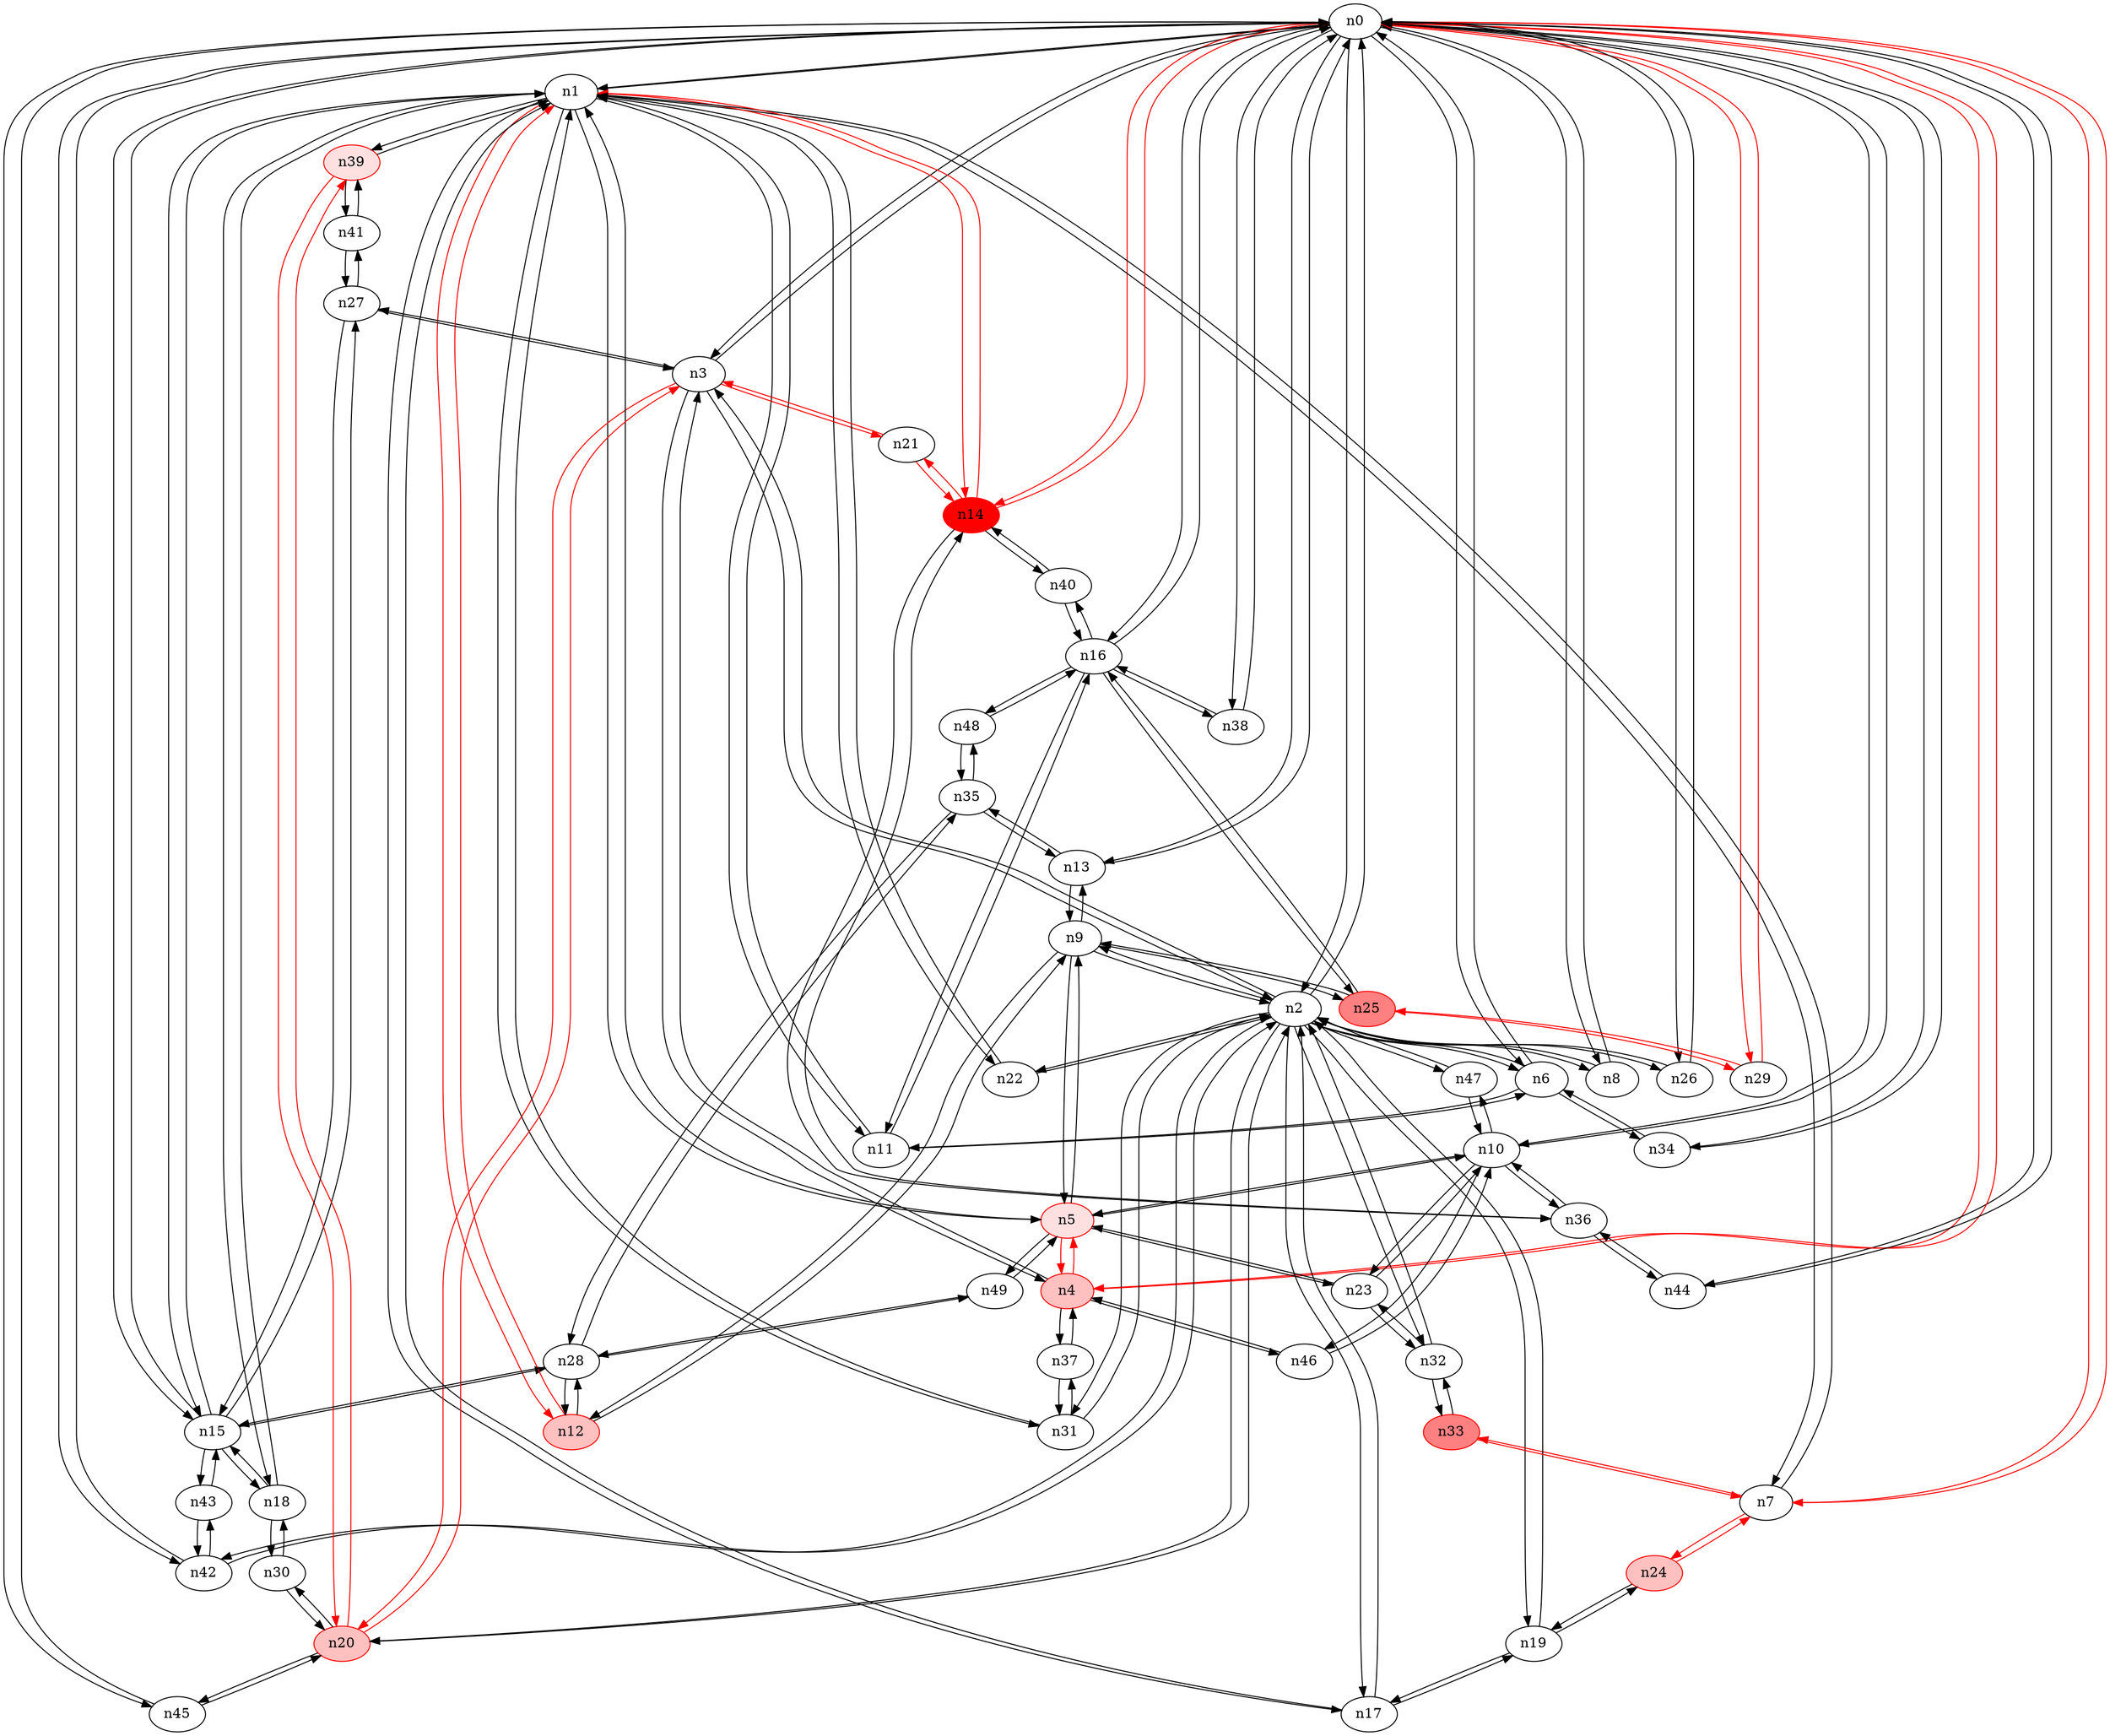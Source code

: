 strict digraph {
n0 [type=switch];
n1 [type=switch];
n2 [type=switch];
n3 [type=switch];
n4 [type=switch, color="#FF0000", style=filled, fillcolor="#FFC0C0"];
n6 [type=switch];
n7 [type=switch];
n8 [type=switch];
n10 [type=switch];
n13 [type=switch];
n14 [type=switch, color="#FF0000", style=filled, fillcolor="#FF0000"];
n15 [type=switch];
n16 [type=switch];
n26 [type=switch];
n29 [type=switch];
n34 [type=switch];
n38 [type=switch];
n42 [type=switch];
n44 [type=switch];
n45 [type=switch];
n5 [type=host, color="#FF0000", style=filled, fillcolor="#FFE0E0"];
n11 [type=switch];
n12 [type=host, color="#FF0000", style=filled, fillcolor="#FFC0C0"];
n17 [type=switch];
n18 [type=switch];
n22 [type=switch];
n31 [type=switch];
n39 [type=host, color="#FF0000", style=filled, fillcolor="#FFE0E0"];
n9 [type=switch];
n19 [type=switch];
n20 [type=switch, color="#FF0000", style=filled, fillcolor="#FFC0C0"];
n32 [type=switch];
n47 [type=switch];
n21 [type=switch];
n27 [type=switch];
n37 [type=switch];
n46 [type=switch];
n23 [type=switch];
n49 [type=switch];
n24 [type=host, color="#FF0000", style=filled, fillcolor="#FFC0C0"];
n33 [type=switch, color="#FF0000", style=filled, fillcolor="#FF8080"];
n25 [type=host, color="#FF0000", style=filled, fillcolor="#FF8080"];
n36 [type=switch];
n28 [type=switch];
n35 [type=switch];
n40 [type=switch];
n43 [type=switch];
n48 [type=switch];
n30 [type=switch];
n41 [type=switch];
n0 -> n1 [src_port=0, dst_port=0];
n0 -> n2 [src_port=0, dst_port=0];
n0 -> n3 [src_port=0, dst_port=0];
n0 -> n4 [src_port=0, dst_port=0, color="#FF0000"];
n0 -> n6 [src_port=0, dst_port=0];
n0 -> n7 [src_port=0, dst_port=0, color="#FF0000"];
n0 -> n8 [src_port=0, dst_port=0];
n0 -> n10 [src_port=0, dst_port=0];
n0 -> n13 [src_port=0, dst_port=0];
n0 -> n14 [src_port=0, dst_port=0, color="#FF0000"];
n0 -> n15 [src_port=0, dst_port=0];
n0 -> n16 [src_port=0, dst_port=0];
n0 -> n26 [src_port=0, dst_port=0];
n0 -> n29 [src_port=0, dst_port=0, color="#FF0000"];
n0 -> n34 [src_port=0, dst_port=0];
n0 -> n38 [src_port=0, dst_port=0];
n0 -> n42 [src_port=0, dst_port=0];
n0 -> n44 [src_port=0, dst_port=0];
n0 -> n45 [src_port=0, dst_port=0];
n1 -> n0 [src_port=0, dst_port=0];
n1 -> n7 [src_port=0, dst_port=0];
n1 -> n14 [src_port=0, dst_port=0, color="#FF0000"];
n1 -> n15 [src_port=0, dst_port=0];
n1 -> n5 [src_port=0, dst_port=0];
n1 -> n11 [src_port=0, dst_port=0];
n1 -> n12 [src_port=0, dst_port=0, color="#FF0000"];
n1 -> n17 [src_port=0, dst_port=0];
n1 -> n18 [src_port=0, dst_port=0];
n1 -> n22 [src_port=0, dst_port=0];
n1 -> n31 [src_port=0, dst_port=0];
n1 -> n39 [src_port=0, dst_port=0];
n2 -> n0 [src_port=0, dst_port=0];
n2 -> n3 [src_port=0, dst_port=0];
n2 -> n6 [src_port=0, dst_port=0];
n2 -> n8 [src_port=0, dst_port=0];
n2 -> n26 [src_port=0, dst_port=0];
n2 -> n42 [src_port=0, dst_port=0];
n2 -> n17 [src_port=0, dst_port=0];
n2 -> n22 [src_port=0, dst_port=0];
n2 -> n31 [src_port=0, dst_port=0];
n2 -> n9 [src_port=0, dst_port=0];
n2 -> n19 [src_port=0, dst_port=0];
n2 -> n20 [src_port=0, dst_port=0];
n2 -> n32 [src_port=0, dst_port=0];
n2 -> n47 [src_port=0, dst_port=0];
n3 -> n0 [src_port=0, dst_port=0];
n3 -> n2 [src_port=0, dst_port=0];
n3 -> n4 [src_port=0, dst_port=0];
n3 -> n20 [src_port=0, dst_port=0, color="#FF0000"];
n3 -> n21 [src_port=0, dst_port=0, color="#FF0000"];
n3 -> n27 [src_port=0, dst_port=0];
n4 -> n0 [src_port=0, dst_port=0, color="#FF0000"];
n4 -> n3 [src_port=0, dst_port=0];
n4 -> n5 [src_port=0, dst_port=0, color="#FF0000"];
n4 -> n37 [src_port=0, dst_port=0];
n4 -> n46 [src_port=0, dst_port=0];
n6 -> n0 [src_port=0, dst_port=0];
n6 -> n2 [src_port=0, dst_port=0];
n6 -> n34 [src_port=0, dst_port=0];
n6 -> n11 [src_port=0, dst_port=0];
n7 -> n0 [src_port=0, dst_port=0, color="#FF0000"];
n7 -> n1 [src_port=0, dst_port=0];
n7 -> n24 [src_port=0, dst_port=0, color="#FF0000"];
n7 -> n33 [src_port=0, dst_port=0, color="#FF0000"];
n8 -> n0 [src_port=0, dst_port=0];
n8 -> n2 [src_port=0, dst_port=0];
n10 -> n0 [src_port=0, dst_port=0];
n10 -> n5 [src_port=0, dst_port=0];
n10 -> n47 [src_port=0, dst_port=0];
n10 -> n46 [src_port=0, dst_port=0];
n10 -> n23 [src_port=0, dst_port=0];
n10 -> n36 [src_port=0, dst_port=0];
n13 -> n0 [src_port=0, dst_port=0];
n13 -> n9 [src_port=0, dst_port=0];
n13 -> n35 [src_port=0, dst_port=0];
n14 -> n0 [src_port=0, dst_port=0, color="#FF0000"];
n14 -> n1 [src_port=0, dst_port=0, color="#FF0000"];
n14 -> n21 [src_port=0, dst_port=0, color="#FF0000"];
n14 -> n36 [src_port=0, dst_port=0];
n14 -> n40 [src_port=0, dst_port=0];
n15 -> n0 [src_port=0, dst_port=0];
n15 -> n1 [src_port=0, dst_port=0];
n15 -> n18 [src_port=0, dst_port=0];
n15 -> n27 [src_port=0, dst_port=0];
n15 -> n28 [src_port=0, dst_port=0];
n15 -> n43 [src_port=0, dst_port=0];
n16 -> n0 [src_port=0, dst_port=0];
n16 -> n38 [src_port=0, dst_port=0];
n16 -> n11 [src_port=0, dst_port=0];
n16 -> n25 [src_port=0, dst_port=0];
n16 -> n40 [src_port=0, dst_port=0];
n16 -> n48 [src_port=0, dst_port=0];
n26 -> n0 [src_port=0, dst_port=0];
n26 -> n2 [src_port=0, dst_port=0];
n29 -> n0 [src_port=0, dst_port=0, color="#FF0000"];
n29 -> n25 [src_port=0, dst_port=0, color="#FF0000"];
n34 -> n0 [src_port=0, dst_port=0];
n34 -> n6 [src_port=0, dst_port=0];
n38 -> n0 [src_port=0, dst_port=0];
n38 -> n16 [src_port=0, dst_port=0];
n42 -> n0 [src_port=0, dst_port=0];
n42 -> n2 [src_port=0, dst_port=0];
n42 -> n43 [src_port=0, dst_port=0];
n44 -> n0 [src_port=0, dst_port=0];
n44 -> n36 [src_port=0, dst_port=0];
n45 -> n0 [src_port=0, dst_port=0];
n45 -> n20 [src_port=0, dst_port=0];
n5 -> n1 [src_port=0, dst_port=0];
n5 -> n4 [src_port=0, dst_port=0, color="#FF0000"];
n5 -> n10 [src_port=0, dst_port=0];
n5 -> n9 [src_port=0, dst_port=0];
n5 -> n23 [src_port=0, dst_port=0];
n5 -> n49 [src_port=0, dst_port=0];
n11 -> n1 [src_port=0, dst_port=0];
n11 -> n6 [src_port=0, dst_port=0];
n11 -> n16 [src_port=0, dst_port=0];
n12 -> n1 [src_port=0, dst_port=0, color="#FF0000"];
n12 -> n9 [src_port=0, dst_port=0];
n12 -> n28 [src_port=0, dst_port=0];
n17 -> n1 [src_port=0, dst_port=0];
n17 -> n2 [src_port=0, dst_port=0];
n17 -> n19 [src_port=0, dst_port=0];
n18 -> n1 [src_port=0, dst_port=0];
n18 -> n15 [src_port=0, dst_port=0];
n18 -> n30 [src_port=0, dst_port=0];
n22 -> n1 [src_port=0, dst_port=0];
n22 -> n2 [src_port=0, dst_port=0];
n31 -> n1 [src_port=0, dst_port=0];
n31 -> n2 [src_port=0, dst_port=0];
n31 -> n37 [src_port=0, dst_port=0];
n39 -> n1 [src_port=0, dst_port=0];
n39 -> n20 [src_port=0, dst_port=0, color="#FF0000"];
n39 -> n41 [src_port=0, dst_port=0];
n9 -> n2 [src_port=0, dst_port=0];
n9 -> n13 [src_port=0, dst_port=0];
n9 -> n5 [src_port=0, dst_port=0];
n9 -> n12 [src_port=0, dst_port=0];
n9 -> n25 [src_port=0, dst_port=0];
n19 -> n2 [src_port=0, dst_port=0];
n19 -> n17 [src_port=0, dst_port=0];
n19 -> n24 [src_port=0, dst_port=0];
n20 -> n2 [src_port=0, dst_port=0];
n20 -> n3 [src_port=0, dst_port=0, color="#FF0000"];
n20 -> n45 [src_port=0, dst_port=0];
n20 -> n39 [src_port=0, dst_port=0, color="#FF0000"];
n20 -> n30 [src_port=0, dst_port=0];
n32 -> n2 [src_port=0, dst_port=0];
n32 -> n23 [src_port=0, dst_port=0];
n32 -> n33 [src_port=0, dst_port=0];
n47 -> n2 [src_port=0, dst_port=0];
n47 -> n10 [src_port=0, dst_port=0];
n21 -> n3 [src_port=0, dst_port=0, color="#FF0000"];
n21 -> n14 [src_port=0, dst_port=0, color="#FF0000"];
n27 -> n3 [src_port=0, dst_port=0];
n27 -> n15 [src_port=0, dst_port=0];
n27 -> n41 [src_port=0, dst_port=0];
n37 -> n4 [src_port=0, dst_port=0];
n37 -> n31 [src_port=0, dst_port=0];
n46 -> n4 [src_port=0, dst_port=0];
n46 -> n10 [src_port=0, dst_port=0];
n23 -> n10 [src_port=0, dst_port=0];
n23 -> n5 [src_port=0, dst_port=0];
n23 -> n32 [src_port=0, dst_port=0];
n49 -> n5 [src_port=0, dst_port=0];
n49 -> n28 [src_port=0, dst_port=0];
n24 -> n7 [src_port=0, dst_port=0, color="#FF0000"];
n24 -> n19 [src_port=0, dst_port=0];
n33 -> n7 [src_port=0, dst_port=0, color="#FF0000"];
n33 -> n32 [src_port=0, dst_port=0];
n25 -> n16 [src_port=0, dst_port=0];
n25 -> n29 [src_port=0, dst_port=0, color="#FF0000"];
n25 -> n9 [src_port=0, dst_port=0];
n36 -> n10 [src_port=0, dst_port=0];
n36 -> n14 [src_port=0, dst_port=0];
n36 -> n44 [src_port=0, dst_port=0];
n28 -> n15 [src_port=0, dst_port=0];
n28 -> n12 [src_port=0, dst_port=0];
n28 -> n49 [src_port=0, dst_port=0];
n28 -> n35 [src_port=0, dst_port=0];
n35 -> n13 [src_port=0, dst_port=0];
n35 -> n28 [src_port=0, dst_port=0];
n35 -> n48 [src_port=0, dst_port=0];
n40 -> n14 [src_port=0, dst_port=0];
n40 -> n16 [src_port=0, dst_port=0];
n43 -> n15 [src_port=0, dst_port=0];
n43 -> n42 [src_port=0, dst_port=0];
n48 -> n16 [src_port=0, dst_port=0];
n48 -> n35 [src_port=0, dst_port=0];
n30 -> n18 [src_port=0, dst_port=0];
n30 -> n20 [src_port=0, dst_port=0];
n41 -> n39 [src_port=0, dst_port=0];
n41 -> n27 [src_port=0, dst_port=0];
}
